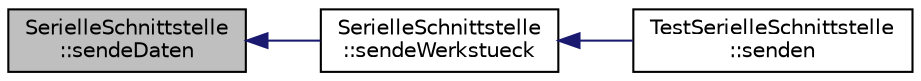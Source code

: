 digraph "SerielleSchnittstelle::sendeDaten"
{
  edge [fontname="Helvetica",fontsize="10",labelfontname="Helvetica",labelfontsize="10"];
  node [fontname="Helvetica",fontsize="10",shape=record];
  rankdir="LR";
  Node1 [label="SerielleSchnittstelle\l::sendeDaten",height=0.2,width=0.4,color="black", fillcolor="grey75", style="filled" fontcolor="black"];
  Node1 -> Node2 [dir="back",color="midnightblue",fontsize="10",style="solid",fontname="Helvetica"];
  Node2 [label="SerielleSchnittstelle\l::sendeWerkstueck",height=0.2,width=0.4,color="black", fillcolor="white", style="filled",URL="$class_serielle_schnittstelle.html#ab5c90d92d498e9cb06355640524ba733"];
  Node2 -> Node3 [dir="back",color="midnightblue",fontsize="10",style="solid",fontname="Helvetica"];
  Node3 [label="TestSerielleSchnittstelle\l::senden",height=0.2,width=0.4,color="black", fillcolor="white", style="filled",URL="$class_test_serielle_schnittstelle.html#a4334f9a249302763572dd92adc38363c"];
}
